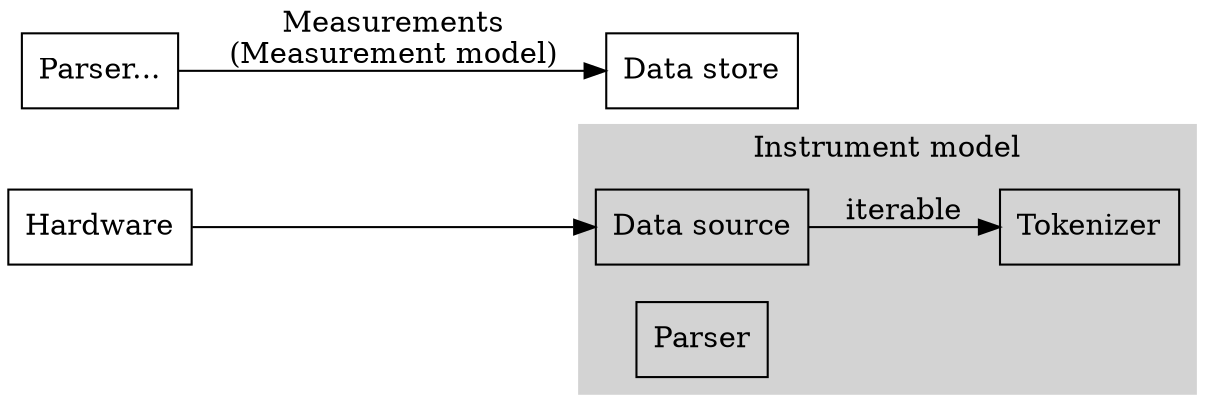 digraph G {
	node [shape=rect];
	rankdir="LR";
	Hardware;
	subgraph cluster {
		style=filled;
		color=lightgrey;
		"Data source";
		"Tokenizer";
		"Parser";
		label="Instrument model"
	}
	Hardware -> "Data source";
	"Data source" -> "Tokenizer" [label="iterable"];
	"Parser..."-> "Data store" [label="Measurements\n(Measurement model)"];
}
